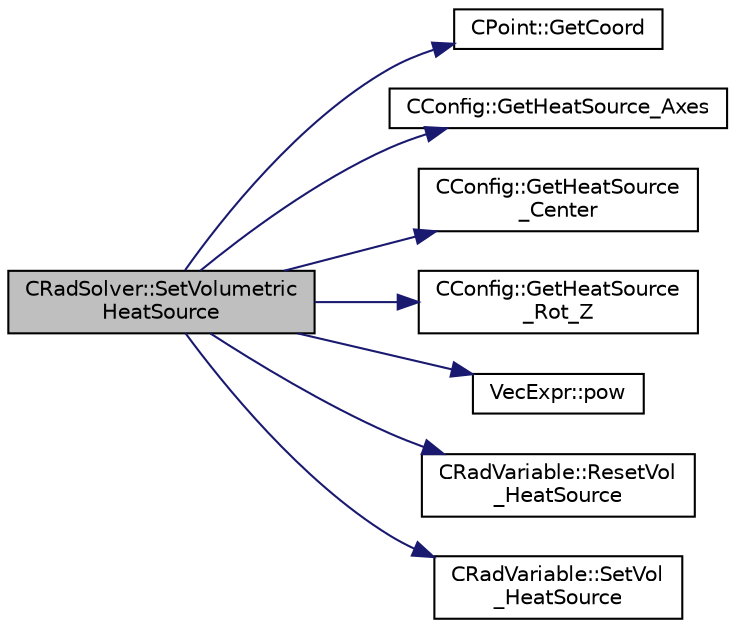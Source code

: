 digraph "CRadSolver::SetVolumetricHeatSource"
{
 // LATEX_PDF_SIZE
  edge [fontname="Helvetica",fontsize="10",labelfontname="Helvetica",labelfontsize="10"];
  node [fontname="Helvetica",fontsize="10",shape=record];
  rankdir="LR";
  Node1 [label="CRadSolver::SetVolumetric\lHeatSource",height=0.2,width=0.4,color="black", fillcolor="grey75", style="filled", fontcolor="black",tooltip="Set the volumetric heat source."];
  Node1 -> Node2 [color="midnightblue",fontsize="10",style="solid",fontname="Helvetica"];
  Node2 [label="CPoint::GetCoord",height=0.2,width=0.4,color="black", fillcolor="white", style="filled",URL="$classCPoint.html#ab16c29dd03911529cd73bf467c313179",tooltip="Get the coordinates dor the control volume."];
  Node1 -> Node3 [color="midnightblue",fontsize="10",style="solid",fontname="Helvetica"];
  Node3 [label="CConfig::GetHeatSource_Axes",height=0.2,width=0.4,color="black", fillcolor="white", style="filled",URL="$classCConfig.html#a58ebc1ab1ecbaea066cce73a282f8520",tooltip="Get the radius of the ellipsoid that introduces a volumetric heat source."];
  Node1 -> Node4 [color="midnightblue",fontsize="10",style="solid",fontname="Helvetica"];
  Node4 [label="CConfig::GetHeatSource\l_Center",height=0.2,width=0.4,color="black", fillcolor="white", style="filled",URL="$classCConfig.html#a6d4684a6dd431dafcf4f0ff86cb32982",tooltip="Get the position of the center of the volumetric heat source."];
  Node1 -> Node5 [color="midnightblue",fontsize="10",style="solid",fontname="Helvetica"];
  Node5 [label="CConfig::GetHeatSource\l_Rot_Z",height=0.2,width=0.4,color="black", fillcolor="white", style="filled",URL="$classCConfig.html#a41465da2367e3b06f50412243978eb19",tooltip="Get the rotation angle of the volumetric heat source in axis Z."];
  Node1 -> Node6 [color="midnightblue",fontsize="10",style="solid",fontname="Helvetica"];
  Node6 [label="VecExpr::pow",height=0.2,width=0.4,color="black", fillcolor="white", style="filled",URL="$group__VecExpr.html#ga7fb255e1f2a1773d3cc6ff7bee1aadd2",tooltip=" "];
  Node1 -> Node7 [color="midnightblue",fontsize="10",style="solid",fontname="Helvetica"];
  Node7 [label="CRadVariable::ResetVol\l_HeatSource",height=0.2,width=0.4,color="black", fillcolor="white", style="filled",URL="$classCRadVariable.html#a3204d7216f80143f454744fba50ebe5f",tooltip="Reset as false a volumetric heat source for all points."];
  Node1 -> Node8 [color="midnightblue",fontsize="10",style="solid",fontname="Helvetica"];
  Node8 [label="CRadVariable::SetVol\l_HeatSource",height=0.2,width=0.4,color="black", fillcolor="white", style="filled",URL="$classCRadVariable.html#af17e3b0097d7589575d181b2f1501a19",tooltip="Set as true a volumetric heat source for point iPoint."];
}
